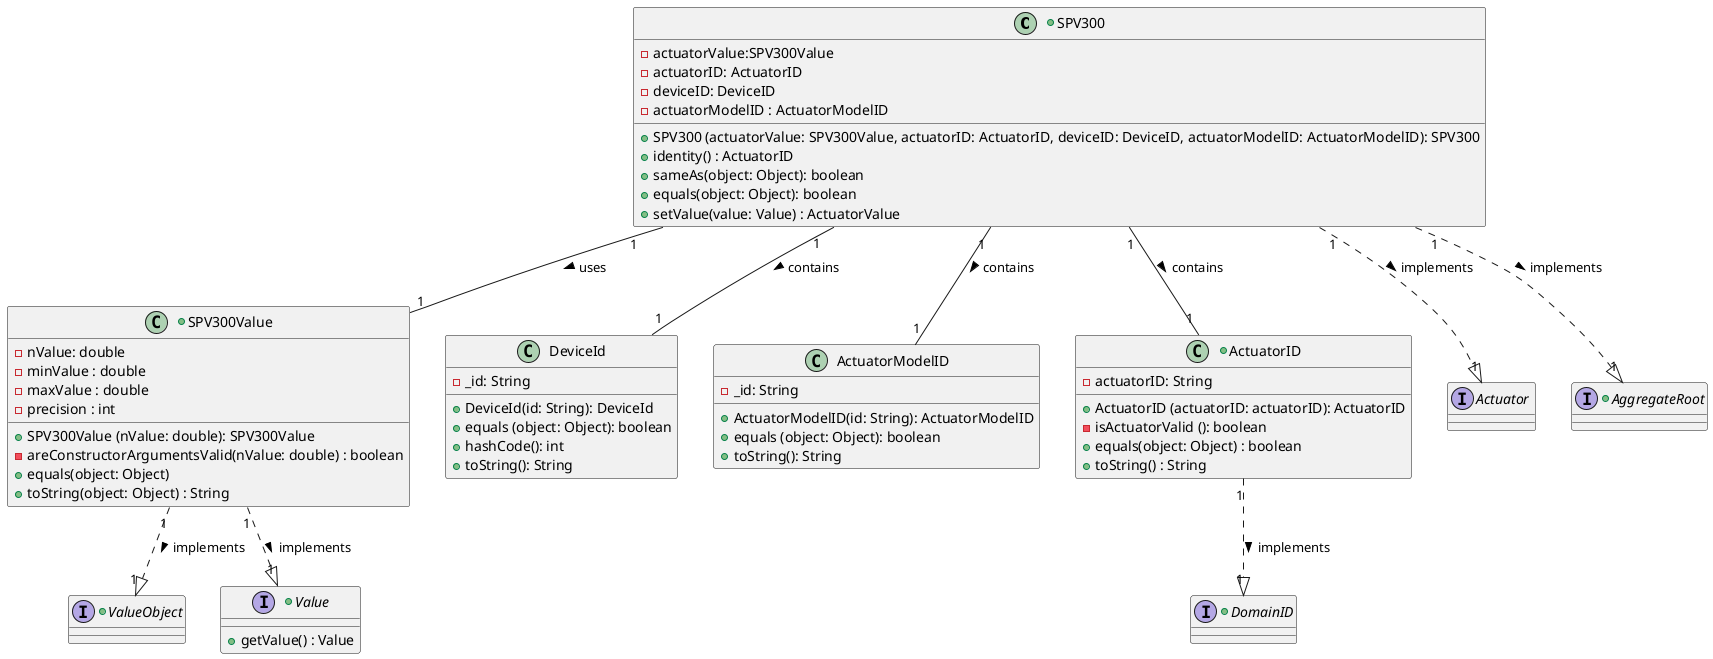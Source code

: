 @startuml
'https://plantuml.com/class-diagram


SPV300 "1" -- "1" SPV300Value : uses >
SPV300 "1" -- "1" DeviceId : contains >
SPV300 "1" -- "1" ActuatorModelID : contains >
SPV300 "1" -- "1" ActuatorID : contains >
ActuatorID "1" ..|> "1" DomainID : implements >
SPV300 "1" ..|> "1" "Actuator " : implements >
SPV300 "1" ..|> "1" AggregateRoot : implements >
SPV300Value "1" ..|> "1" ValueObject : implements >
SPV300Value "1" ..|> "1" Value : implements >


interface "Actuator "{
}

+class SPV300 {
-actuatorValue:SPV300Value
-actuatorID: ActuatorID
-deviceID: DeviceID
-actuatorModelID : ActuatorModelID
+ SPV300 (actuatorValue: SPV300Value, actuatorID: ActuatorID, deviceID: DeviceID, actuatorModelID: ActuatorModelID): SPV300
+ identity() : ActuatorID
+ sameAs(object: Object): boolean
+ equals(object: Object): boolean
+ setValue(value: Value) : ActuatorValue
}


+class SPV300Value {
- nValue: double
- minValue : double
- maxValue : double
- precision : int
+ SPV300Value (nValue: double): SPV300Value
- areConstructorArgumentsValid(nValue: double) : boolean
+ equals(object: Object)
+ toString(object: Object) : String
}


+interface Value {
+ getValue() : Value
}

+class ActuatorID {
- actuatorID: String
+ ActuatorID (actuatorID: actuatorID): ActuatorID
- isActuatorValid (): boolean
+ equals(object: Object) : boolean
+ toString() : String
}

class DeviceId{
- _id: String
+ DeviceId(id: String): DeviceId
+ equals (object: Object): boolean
+ hashCode(): int
+ toString(): String
}

class ActuatorModelID{
- _id: String
+ ActuatorModelID(id: String): ActuatorModelID
+ equals (object: Object): boolean
+ toString(): String
}

+interface DomainID{
}

+interface AggregateRoot{
}

+interface ValueObject{
}



@enduml